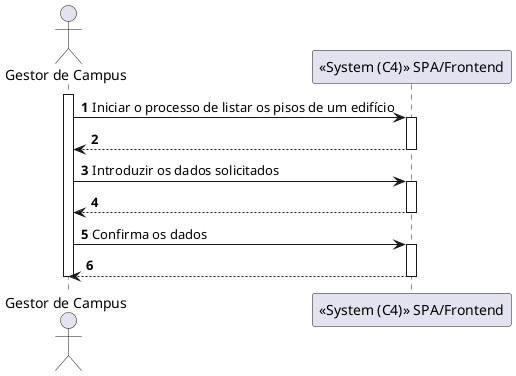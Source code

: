 @startuml
autonumber
actor "Gestor de Campus" as GC
activate GC

GC -> "<<System (C4)>> SPA/Frontend"  : Iniciar o processo de listar os pisos de um edifício
activate "<<System (C4)>> SPA/Frontend"
"<<System (C4)>> SPA/Frontend"  --> GC : /' Solicitar o edifício a listar '/
deactivate "<<System (C4)>> SPA/Frontend"

GC -> "<<System (C4)>> SPA/Frontend" : Introduzir os dados solicitados
activate "<<System (C4)>> SPA/Frontend"
"<<System (C4)>> SPA/Frontend"  --> GC : /' Solicitar a confirmação dos dados '/
deactivate "<<System (C4)>> SPA/Frontend"

GC -> "<<System (C4)>> SPA/Frontend"  : Confirma os dados
activate "<<System (C4)>> SPA/Frontend"
"<<System (C4)>> SPA/Frontend"  --> GC : /' Informa o sucesso da operação '/
deactivate "<<System (C4)>> SPA/Frontend"

deactivate GC

@enduml